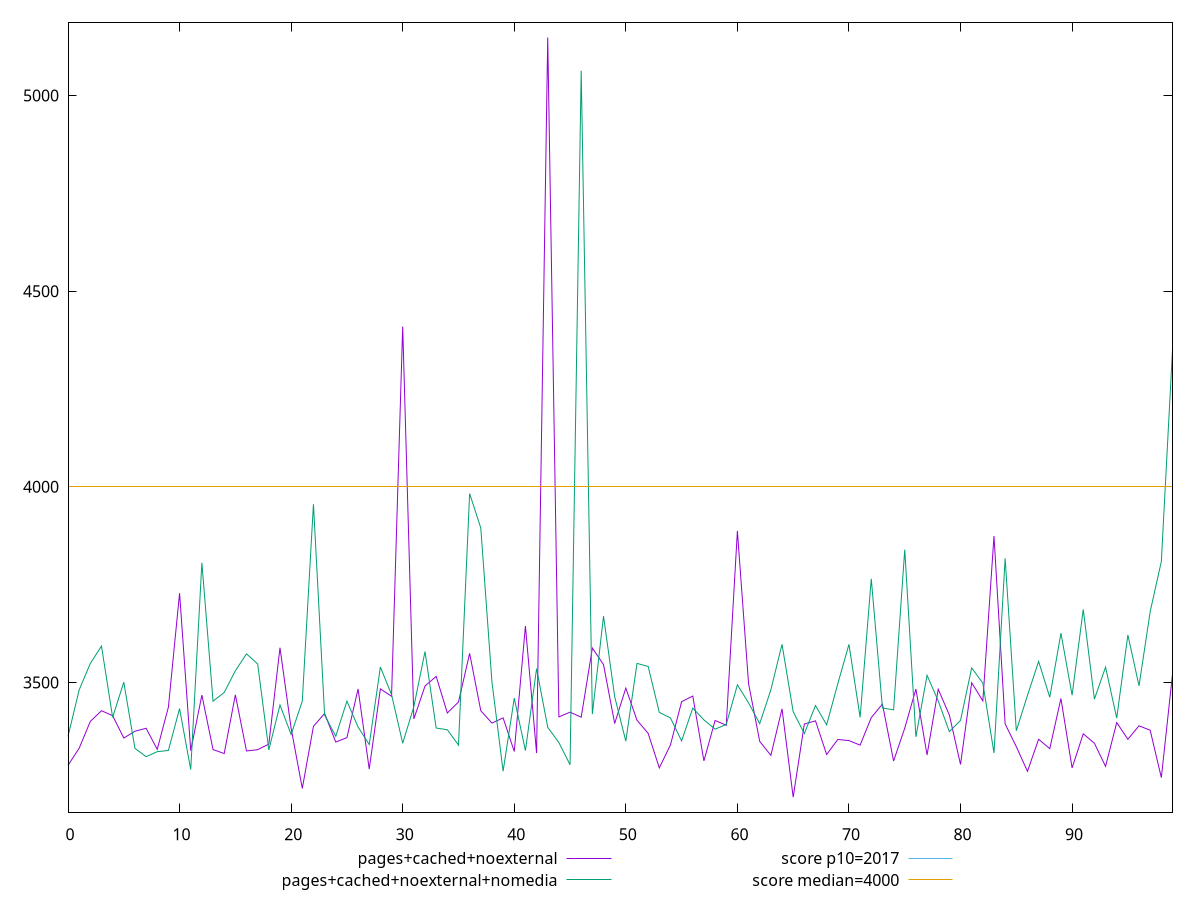 reset

$pagesCachedNoexternal <<EOF
0 3288.2279999999973
1 3331.8679999999977
2 3400.471999999996
3 3427.6919999999955
4 3415.119999999999
5 3357.955999999996
6 3375.3039999999946
7 3382.903999999999
8 3329.019999999998
9 3437.1839999999966
10 3728.1399999999976
11 3325.6720000000014
12 3467.7639999999956
13 3328.491999999998
14 3318.2319999999977
15 3468.4359999999974
16 3324.8119999999985
17 3328.1599999999976
18 3342.395999999998
19 3588.775999999999
20 3382.871999999996
21 3229.1279999999992
22 3387.8679999999954
23 3420.7519999999986
24 3347.711999999998
25 3358.9199999999987
26 3483.456
27 3278.6199999999976
28 3483.475999999999
29 3464.747999999999
30 4409.547999999994
31 3406.8119999999967
32 3490.8599999999938
33 3515.5279999999984
34 3421.9719999999984
35 3450.019999999997
36 3574.1599999999953
37 3427.703999999998
38 3396.2039999999943
39 3409.403999999996
40 3323.5479999999975
41 3644.1119999999983
42 3319.511999999996
43 5148.347999999988
44 3411.939999999998
45 3424.0279999999952
46 3411.2239999999997
47 3587.807999999998
48 3545.623999999997
49 3395.1759999999977
50 3485.4839999999986
51 3403.5639999999994
52 3370.0199999999986
53 3281.6599999999967
54 3340.347999999997
55 3450.7919999999935
56 3465.243999999997
57 3299.6039999999975
58 3402.8519999999944
59 3390.643999999997
60 3887.1159999999954
61 3497.087999999998
62 3349.511999999999
63 3313.644
64 3432.507999999999
65 3206.8639999999987
66 3393.74
67 3401.871999999999
68 3315.8839999999964
69 3354.2439999999974
70 3351.4199999999983
71 3339.8239999999996
72 3410.1399999999976
73 3444.6959999999963
74 3299.192
75 3383.151999999996
76 3483.091999999999
77 3314.675999999994
78 3482.6719999999987
79 3416.6359999999945
80 3290.4599999999973
81 3499.2119999999995
82 3452.7839999999983
83 3874.239999999998
84 3393.967999999996
85 3335.9079999999976
86 3272.819999999998
87 3354.8639999999978
88 3330.823999999997
89 3459.075999999998
90 3281.5799999999963
91 3368.7559999999976
92 3344.6959999999967
93 3285.4119999999994
94 3397.527999999995
95 3354.7719999999968
96 3389.231999999996
97 3377.8399999999983
98 3256.8599999999965
99 3520.923999999999
EOF

$pagesCachedNoexternalNomedia <<EOF
0 3362.159999999996
1 3480.9079999999994
2 3548.543999999999
3 3592.967999999998
4 3410.7879999999964
5 3500.6559999999977
6 3331.5919999999983
7 3310.2639999999965
8 3323.131999999998
9 3326.1799999999976
10 3433.2279999999964
11 3277.4599999999973
12 3805.743999999997
13 3452.183999999999
14 3474.3919999999966
15 3529.807999999996
16 3573.1319999999973
17 3547.2959999999953
18 3327.523999999998
19 3442.3599999999988
20 3367.0399999999972
21 3452.3319999999976
22 3955.571999999996
23 3416.847999999997
24 3362.419999999998
25 3452.279999999995
26 3386.1159999999973
27 3341.215999999998
28 3539.387999999996
29 3468.947999999992
30 3344.612
31 3438.2520000000004
32 3579.007999999994
33 3383.547999999998
34 3379.107999999997
35 3339.8839999999977
36 3982.7999999999997
37 3894.619999999998
38 3501.1639999999998
39 3273.107999999998
40 3459.8319999999953
41 3325.8999999999965
42 3535.3399999999974
43 3385.371999999997
44 3346.339999999997
45 3289.6719999999973
46 5063.375999999994
47 3419.223999999997
48 3669.431999999997
49 3463.731999999997
50 3349.819999999999
51 3548.707999999998
52 3540.96
53 3423.5159999999964
54 3409.323999999995
55 3350.651999999998
56 3434.471999999996
57 3404.283999999997
58 3380.711999999998
59 3392.4559999999983
60 3493.9040000000005
61 3447.8679999999968
62 3394.6839999999966
63 3481.143999999996
64 3597.4999999999973
65 3425.339999999997
66 3369.3599999999988
67 3440.963999999997
68 3391.643999999999
69 3497.0279999999966
70 3597.331999999999
71 3410.6879999999974
72 3764.9719999999993
73 3434.8159999999957
74 3429.939999999994
75 3839.315999999993
76 3360.887999999998
77 3518.283999999996
78 3452.8919999999966
79 3374.183999999996
80 3403.155999999998
81 3537.1359999999945
82 3498.319999999996
83 3319.6199999999976
84 3817.215999999995
85 3376.5359999999964
86 3466.8439999999964
87 3553.7399999999966
88 3462.0919999999996
89 3626.0719999999988
90 3467.443999999998
91 3686.7159999999967
92 3457.435999999998
93 3539.203999999997
94 3408.8680000000018
95 3621.352
96 3491.275999999997
97 3680.9879999999944
98 3809.199999999997
99 4350.195999999998
EOF

set key outside below
set xrange [0:99]
set yrange [3168.034319999999:5187.177679999988]
set trange [3168.034319999999:5187.177679999988]
set terminal svg size 640, 520 enhanced background rgb 'white'
set output "reprap/mainthread-work-breakdown/comparison/line/2_vs_3.svg"

plot $pagesCachedNoexternal title "pages+cached+noexternal" with line, \
     $pagesCachedNoexternalNomedia title "pages+cached+noexternal+nomedia" with line, \
     2017 title "score p10=2017", \
     4000 title "score median=4000"

reset
